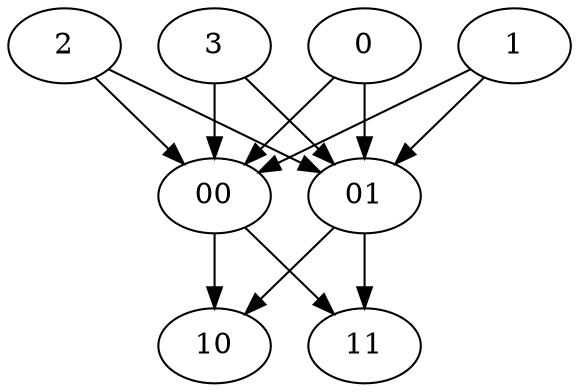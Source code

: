 // FFNN Graph
digraph {
	00 [label=00]
	01 [label=01]
	10 [label=10]
	11 [label=11]
	0 -> 00
	1 -> 00
	2 -> 00
	3 -> 00
	0 -> 01
	1 -> 01
	2 -> 01
	3 -> 01
	00 -> 10
	01 -> 10
	00 -> 11
	01 -> 11
}
